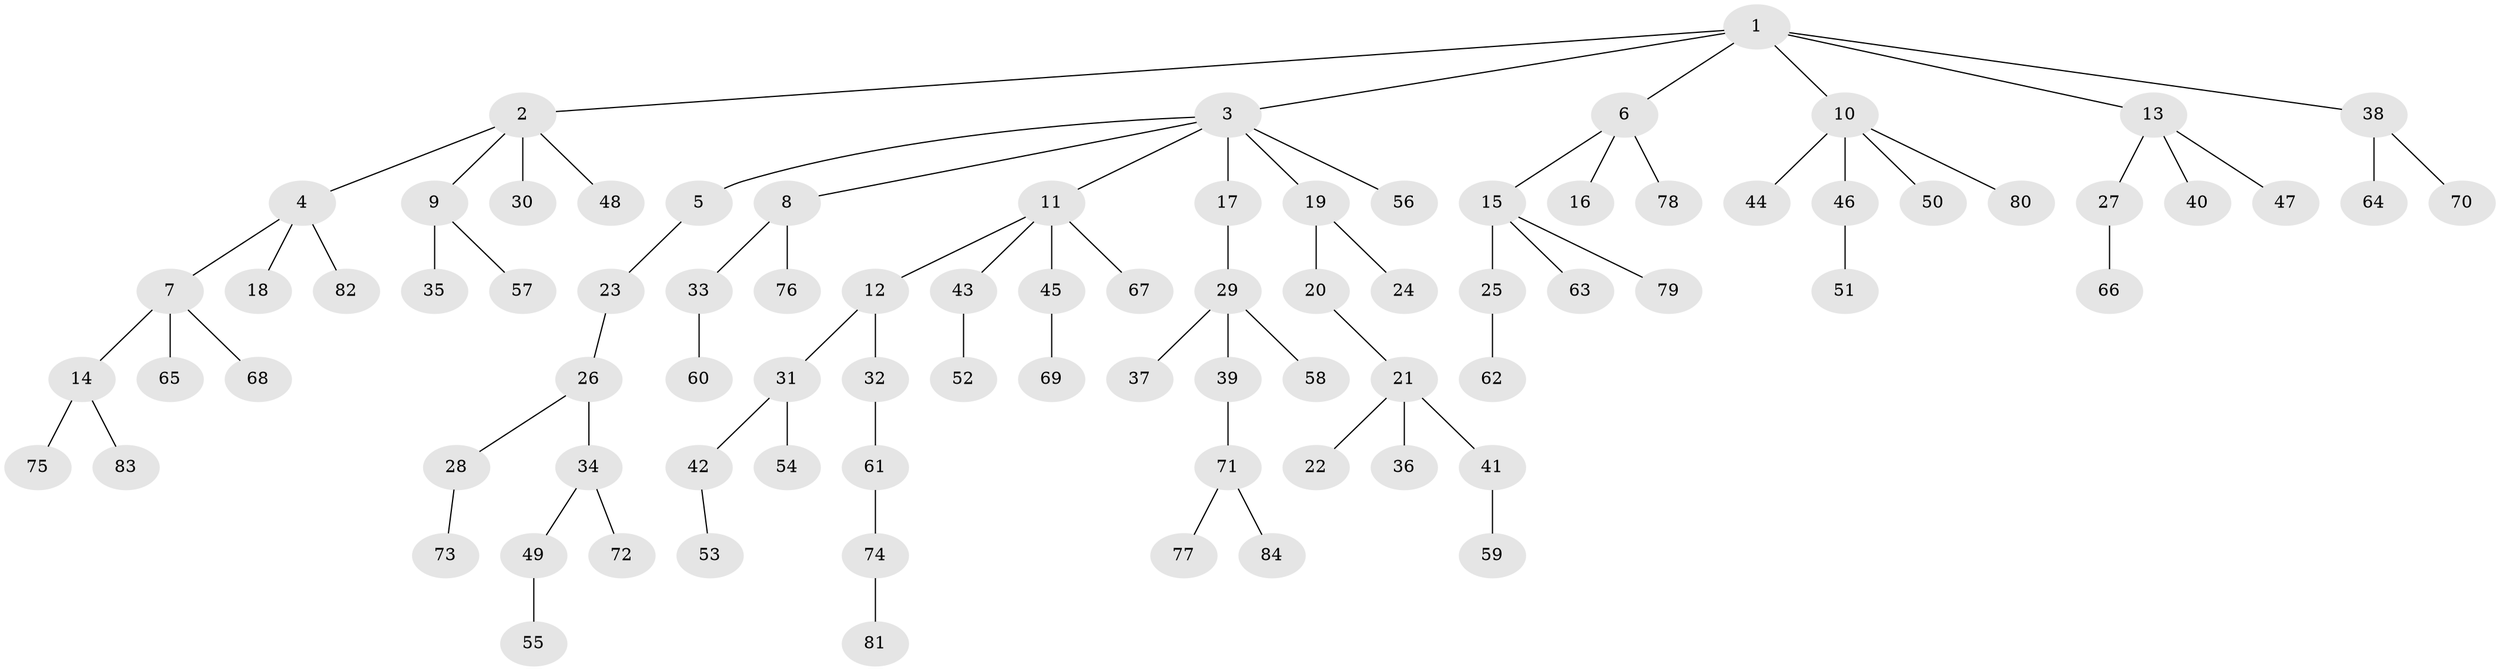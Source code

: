 // Generated by graph-tools (version 1.1) at 2025/26/03/09/25 03:26:31]
// undirected, 84 vertices, 83 edges
graph export_dot {
graph [start="1"]
  node [color=gray90,style=filled];
  1;
  2;
  3;
  4;
  5;
  6;
  7;
  8;
  9;
  10;
  11;
  12;
  13;
  14;
  15;
  16;
  17;
  18;
  19;
  20;
  21;
  22;
  23;
  24;
  25;
  26;
  27;
  28;
  29;
  30;
  31;
  32;
  33;
  34;
  35;
  36;
  37;
  38;
  39;
  40;
  41;
  42;
  43;
  44;
  45;
  46;
  47;
  48;
  49;
  50;
  51;
  52;
  53;
  54;
  55;
  56;
  57;
  58;
  59;
  60;
  61;
  62;
  63;
  64;
  65;
  66;
  67;
  68;
  69;
  70;
  71;
  72;
  73;
  74;
  75;
  76;
  77;
  78;
  79;
  80;
  81;
  82;
  83;
  84;
  1 -- 2;
  1 -- 3;
  1 -- 6;
  1 -- 10;
  1 -- 13;
  1 -- 38;
  2 -- 4;
  2 -- 9;
  2 -- 30;
  2 -- 48;
  3 -- 5;
  3 -- 8;
  3 -- 11;
  3 -- 17;
  3 -- 19;
  3 -- 56;
  4 -- 7;
  4 -- 18;
  4 -- 82;
  5 -- 23;
  6 -- 15;
  6 -- 16;
  6 -- 78;
  7 -- 14;
  7 -- 65;
  7 -- 68;
  8 -- 33;
  8 -- 76;
  9 -- 35;
  9 -- 57;
  10 -- 44;
  10 -- 46;
  10 -- 50;
  10 -- 80;
  11 -- 12;
  11 -- 43;
  11 -- 45;
  11 -- 67;
  12 -- 31;
  12 -- 32;
  13 -- 27;
  13 -- 40;
  13 -- 47;
  14 -- 75;
  14 -- 83;
  15 -- 25;
  15 -- 63;
  15 -- 79;
  17 -- 29;
  19 -- 20;
  19 -- 24;
  20 -- 21;
  21 -- 22;
  21 -- 36;
  21 -- 41;
  23 -- 26;
  25 -- 62;
  26 -- 28;
  26 -- 34;
  27 -- 66;
  28 -- 73;
  29 -- 37;
  29 -- 39;
  29 -- 58;
  31 -- 42;
  31 -- 54;
  32 -- 61;
  33 -- 60;
  34 -- 49;
  34 -- 72;
  38 -- 64;
  38 -- 70;
  39 -- 71;
  41 -- 59;
  42 -- 53;
  43 -- 52;
  45 -- 69;
  46 -- 51;
  49 -- 55;
  61 -- 74;
  71 -- 77;
  71 -- 84;
  74 -- 81;
}
